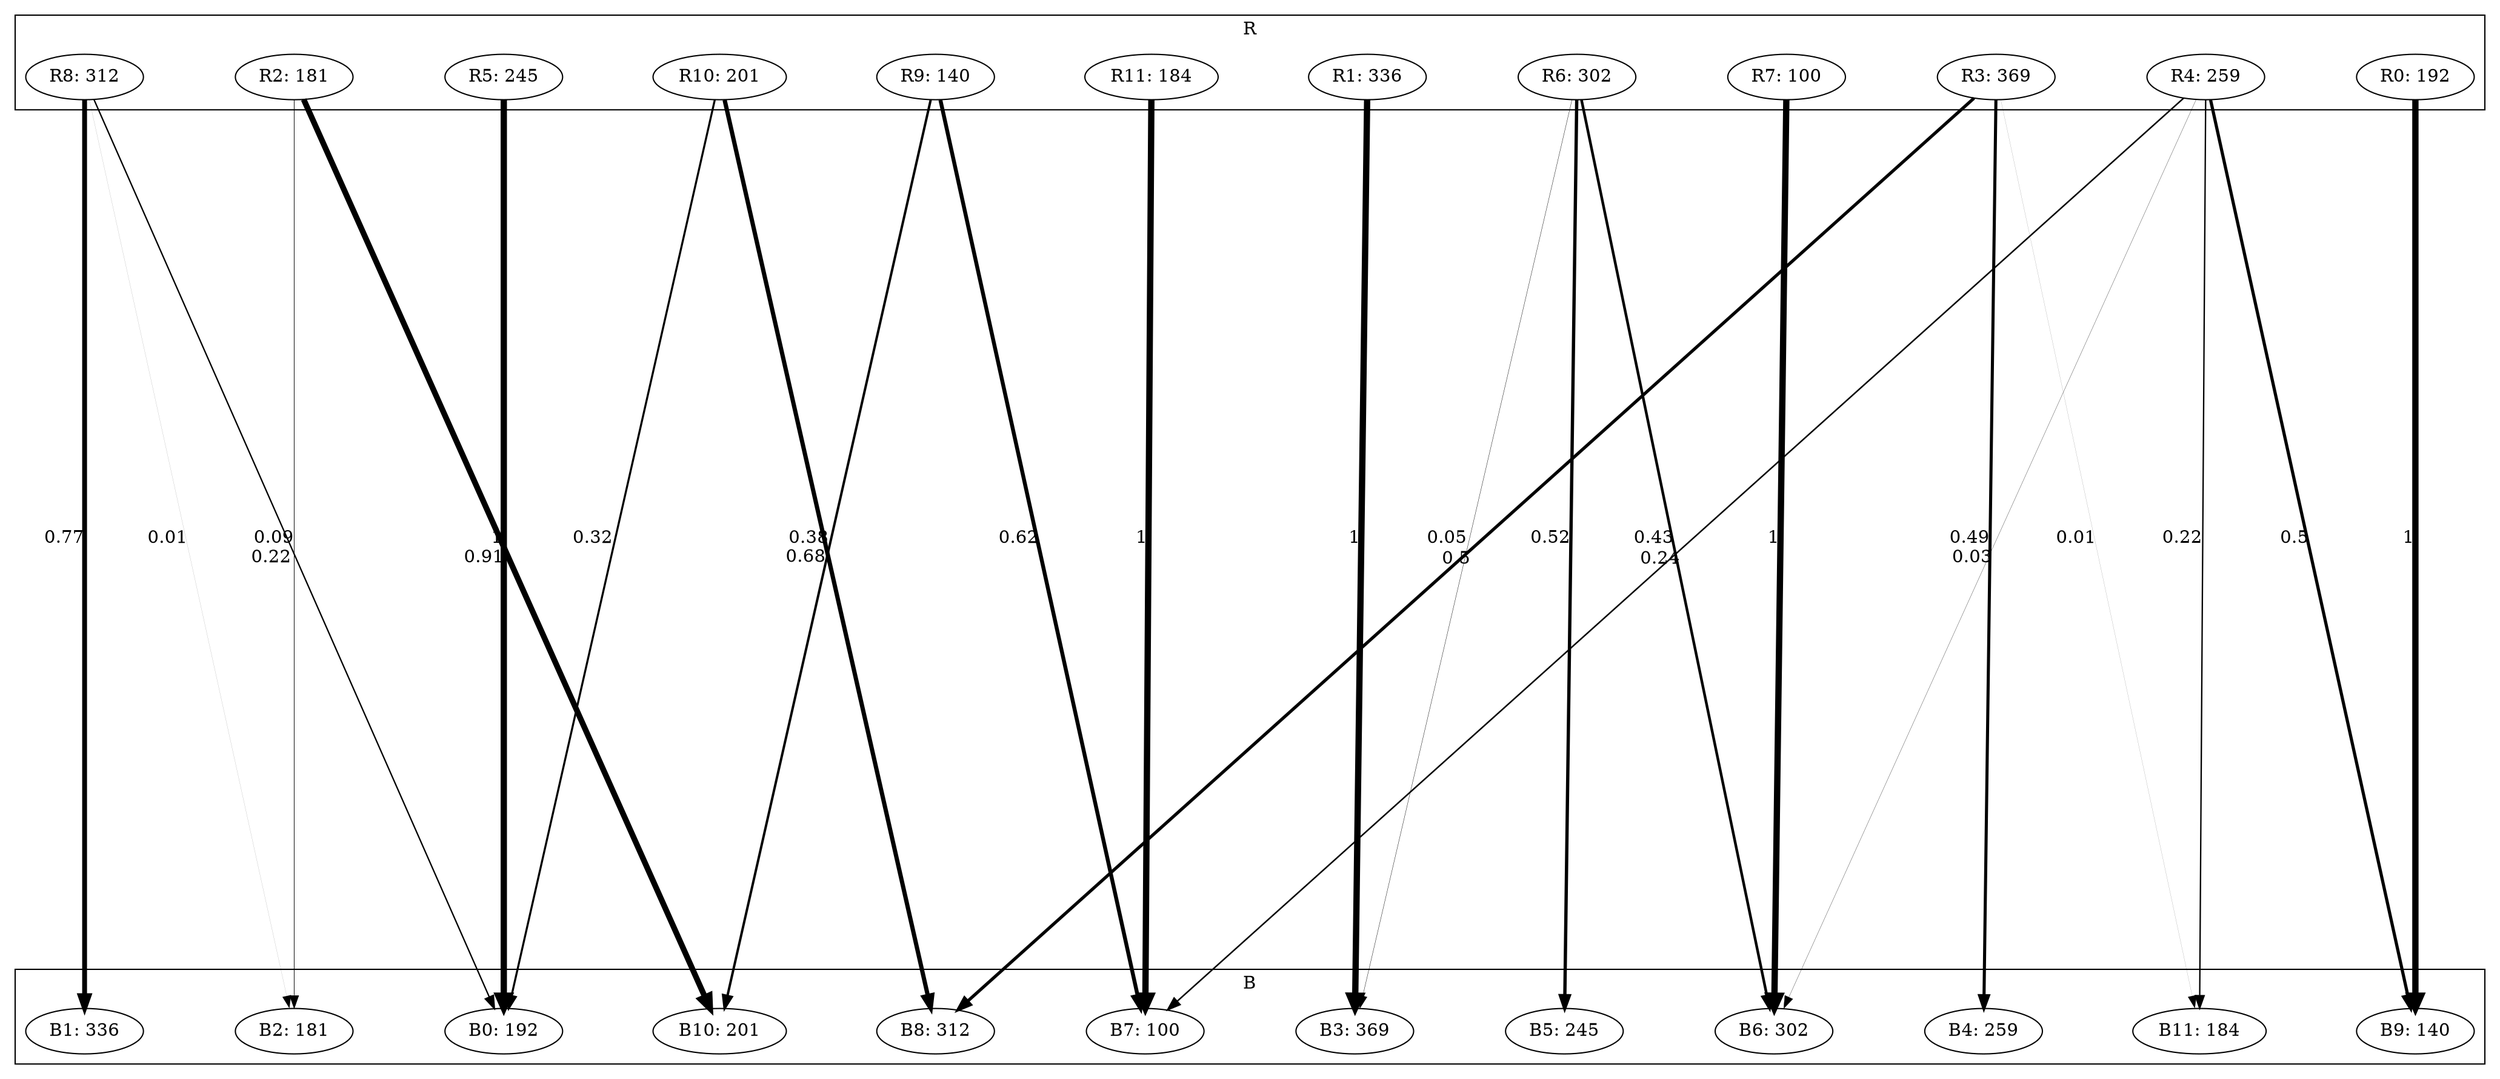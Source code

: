 digraph {
splines=line;
nodesep = 1;
ranksep = 10;
subgraph cluster_0 {
label="R";
R0[label="R0: 192"];
R1[label="R1: 336"];
R2[label="R2: 181"];
R3[label="R3: 369"];
R4[label="R4: 259"];
R5[label="R5: 245"];
R6[label="R6: 302"];
R7[label="R7: 100"];
R8[label="R8: 312"];
R9[label="R9: 140"];
R10[label="R10: 201"];
R11[label="R11: 184"];
}
subgraph cluster_1 {
label="B";
B0[label="B0: 192"];
B1[label="B1: 336"];
B2[label="B2: 181"];
B3[label="B3: 369"];
B4[label="B4: 259"];
B5[label="B5: 245"];
B6[label="B6: 302"];
B7[label="B7: 100"];
B8[label="B8: 312"];
B9[label="B9: 140"];
B10[label="B10: 201"];
B11[label="B11: 184"];
}
R5-> B0[penwidth="5",xlabel="1",labeldistance=7];
R8-> B0[penwidth="1.1",xlabel="0.22",labeldistance=7];
R10-> B0[penwidth="1.6",xlabel="0.32",labeldistance=7];
R8-> B1[penwidth="3.84",xlabel="0.77",labeldistance=7];
R2-> B2[penwidth="0.46",xlabel="0.09",labeldistance=7];
R8-> B2[penwidth="0.05",xlabel="0.01",labeldistance=7];
R1-> B3[penwidth="5",xlabel="1",labeldistance=7];
R6-> B3[penwidth="0.24",xlabel="0.05",labeldistance=7];
R3-> B4[penwidth="2.44",xlabel="0.49",labeldistance=7];
R6-> B5[penwidth="2.62",xlabel="0.52",labeldistance=7];
R4-> B6[penwidth="0.17",xlabel="0.03",labeldistance=7];
R6-> B6[penwidth="2.13",xlabel="0.43",labeldistance=7];
R7-> B6[penwidth="5",xlabel="1",labeldistance=7];
R4-> B7[penwidth="1.2",xlabel="0.24",labeldistance=7];
R9-> B7[penwidth="3.09",xlabel="0.62",labeldistance=7];
R11-> B7[penwidth="5",xlabel="1",labeldistance=7];
R3-> B8[penwidth="2.51",xlabel="0.5",labeldistance=7];
R10-> B8[penwidth="3.4",xlabel="0.68",labeldistance=7];
R0-> B9[penwidth="5",xlabel="1",labeldistance=7];
R4-> B9[penwidth="2.52",xlabel="0.5",labeldistance=7];
R2-> B10[penwidth="4.54",xlabel="0.91",labeldistance=7];
R9-> B10[penwidth="1.91",xlabel="0.38",labeldistance=7];
R3-> B11[penwidth="0.06",xlabel="0.01",labeldistance=7];
R4-> B11[penwidth="1.1",xlabel="0.22",labeldistance=7];
}
